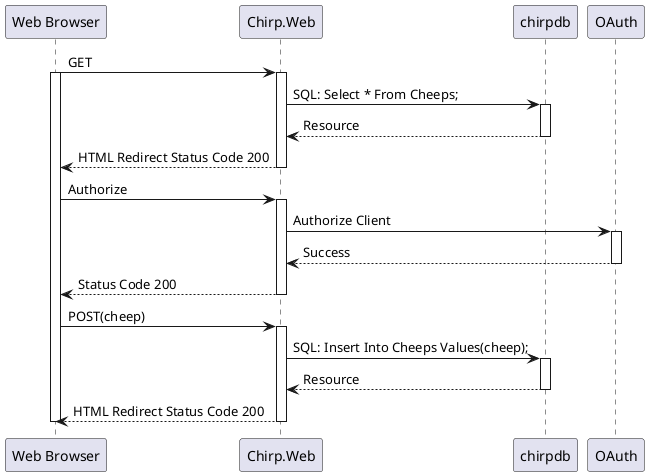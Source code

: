@startuml SequenceCalls
participant "Web Browser" as W
participant "Chirp.Web" as C

W -> C: GET
activate W
activate C
C -> chirpdb: SQL: Select * From Cheeps;
activate chirpdb
chirpdb --> C: Resource
deactivate chirpdb
C --> W: HTML Redirect Status Code 200
deactivate C

W -> C: Authorize
activate C
C -> OAuth: Authorize Client
activate OAuth
OAuth --> C: Success
deactivate OAuth
C --> W: Status Code 200
deactivate C

W -> C: POST(cheep)
activate C
C -> chirpdb: SQL: Insert Into Cheeps Values(cheep);
activate chirpdb
chirpdb --> C: Resource
deactivate chirpdb
C --> W: HTML Redirect Status Code 200
deactivate C
deactivate W

@enduml